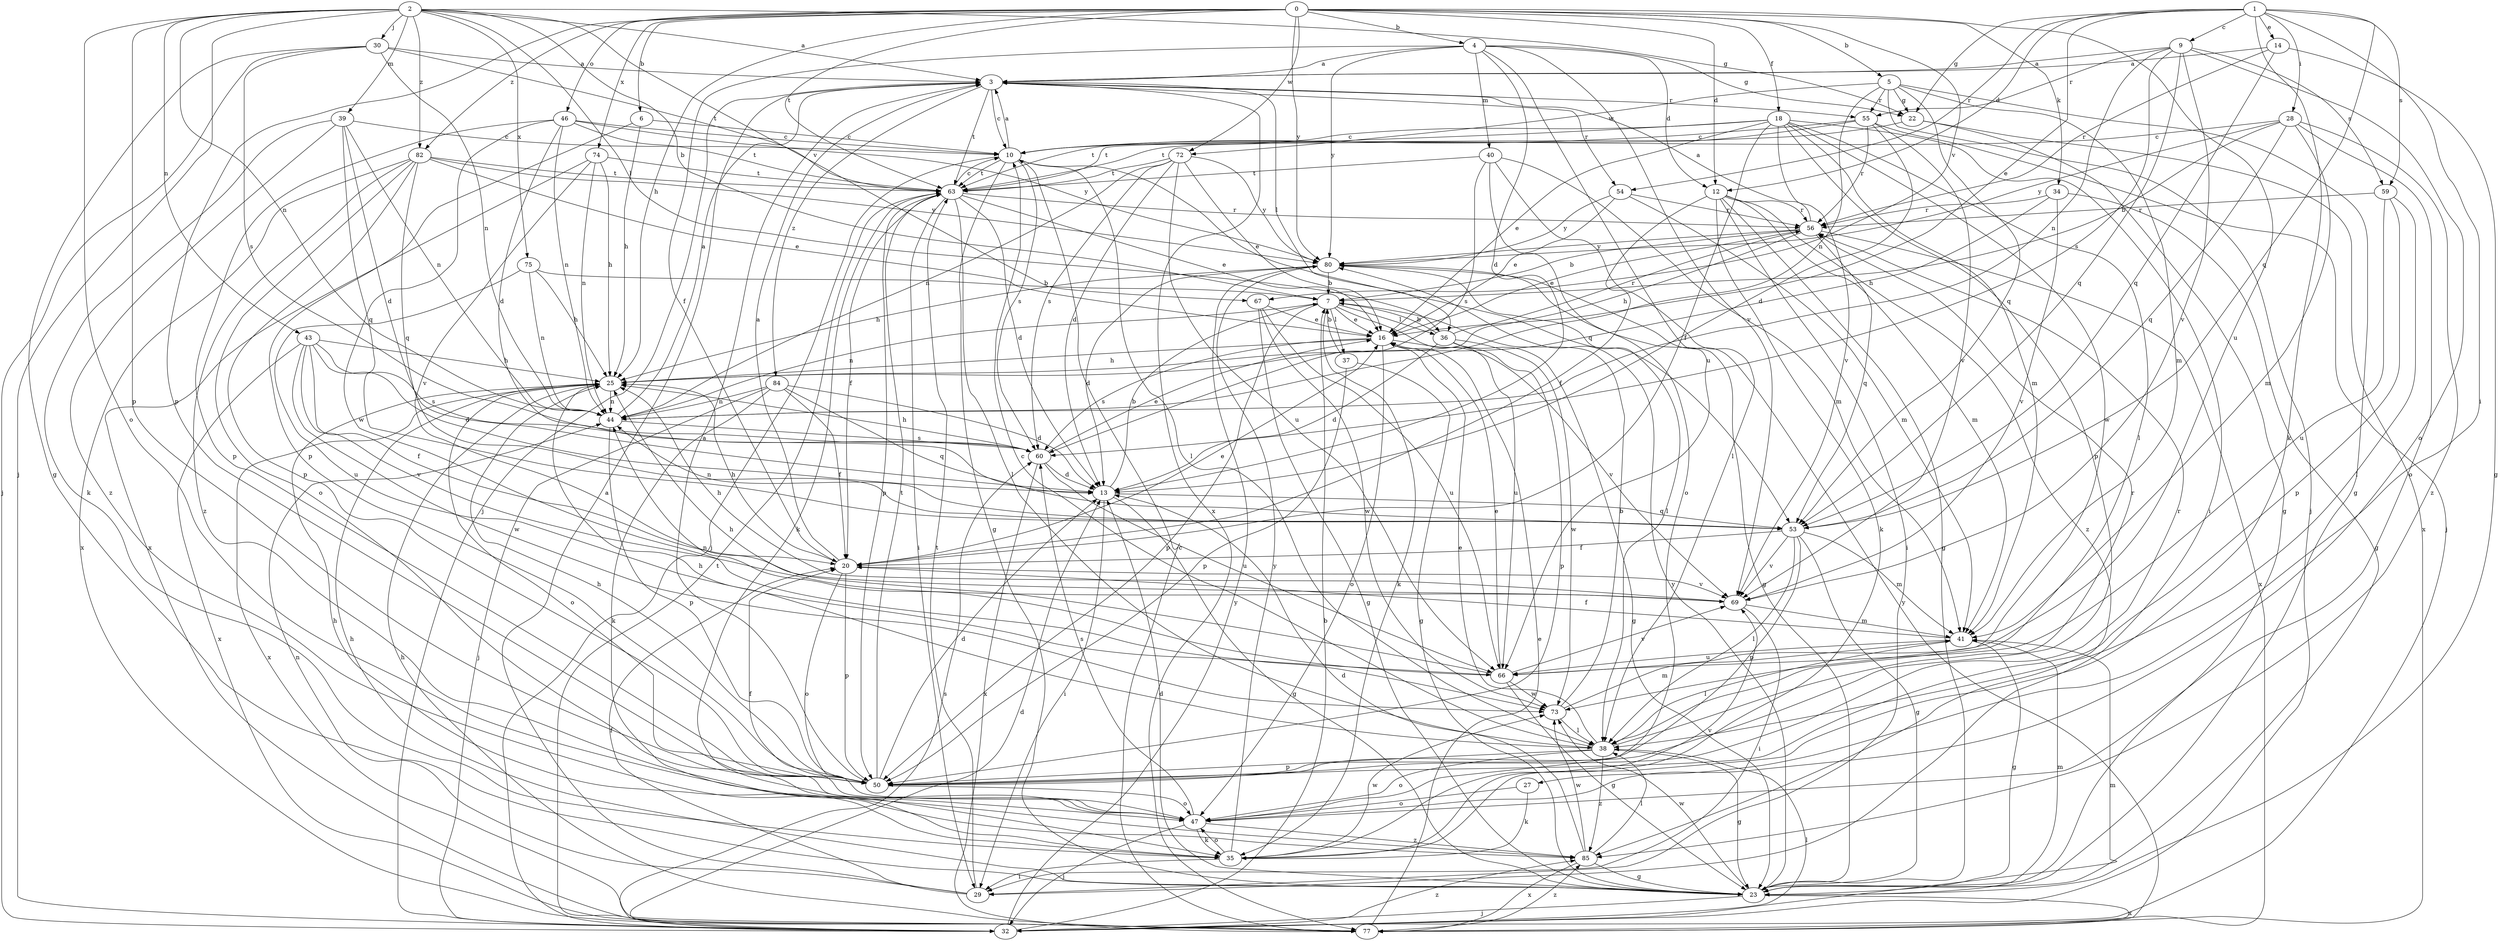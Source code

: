 strict digraph  {
0;
1;
2;
3;
4;
5;
6;
7;
9;
10;
12;
13;
14;
16;
18;
20;
22;
23;
25;
27;
28;
29;
30;
32;
34;
35;
36;
37;
38;
39;
40;
41;
43;
44;
46;
47;
50;
53;
54;
55;
56;
59;
60;
63;
66;
67;
69;
72;
73;
74;
75;
77;
80;
82;
84;
85;
0 -> 4  [label=b];
0 -> 5  [label=b];
0 -> 6  [label=b];
0 -> 12  [label=d];
0 -> 18  [label=f];
0 -> 25  [label=h];
0 -> 34  [label=k];
0 -> 46  [label=o];
0 -> 50  [label=p];
0 -> 63  [label=t];
0 -> 66  [label=u];
0 -> 67  [label=v];
0 -> 72  [label=w];
0 -> 74  [label=x];
0 -> 80  [label=y];
0 -> 82  [label=z];
1 -> 9  [label=c];
1 -> 12  [label=d];
1 -> 14  [label=e];
1 -> 16  [label=e];
1 -> 22  [label=g];
1 -> 27  [label=i];
1 -> 28  [label=i];
1 -> 35  [label=k];
1 -> 53  [label=q];
1 -> 54  [label=r];
1 -> 59  [label=s];
2 -> 3  [label=a];
2 -> 7  [label=b];
2 -> 22  [label=g];
2 -> 30  [label=j];
2 -> 32  [label=j];
2 -> 36  [label=l];
2 -> 39  [label=m];
2 -> 43  [label=n];
2 -> 44  [label=n];
2 -> 47  [label=o];
2 -> 50  [label=p];
2 -> 67  [label=v];
2 -> 75  [label=x];
2 -> 82  [label=z];
3 -> 10  [label=c];
3 -> 32  [label=j];
3 -> 36  [label=l];
3 -> 54  [label=r];
3 -> 55  [label=r];
3 -> 63  [label=t];
3 -> 77  [label=x];
3 -> 84  [label=z];
4 -> 3  [label=a];
4 -> 12  [label=d];
4 -> 13  [label=d];
4 -> 20  [label=f];
4 -> 22  [label=g];
4 -> 40  [label=m];
4 -> 66  [label=u];
4 -> 69  [label=v];
4 -> 80  [label=y];
5 -> 22  [label=g];
5 -> 23  [label=g];
5 -> 32  [label=j];
5 -> 41  [label=m];
5 -> 44  [label=n];
5 -> 53  [label=q];
5 -> 55  [label=r];
5 -> 72  [label=w];
6 -> 10  [label=c];
6 -> 25  [label=h];
6 -> 50  [label=p];
7 -> 16  [label=e];
7 -> 35  [label=k];
7 -> 36  [label=l];
7 -> 37  [label=l];
7 -> 44  [label=n];
7 -> 50  [label=p];
7 -> 66  [label=u];
9 -> 3  [label=a];
9 -> 44  [label=n];
9 -> 47  [label=o];
9 -> 53  [label=q];
9 -> 55  [label=r];
9 -> 59  [label=s];
9 -> 60  [label=s];
9 -> 69  [label=v];
10 -> 3  [label=a];
10 -> 23  [label=g];
10 -> 32  [label=j];
10 -> 38  [label=l];
10 -> 53  [label=q];
10 -> 60  [label=s];
10 -> 63  [label=t];
12 -> 20  [label=f];
12 -> 23  [label=g];
12 -> 29  [label=i];
12 -> 35  [label=k];
12 -> 41  [label=m];
12 -> 56  [label=r];
12 -> 85  [label=z];
13 -> 7  [label=b];
13 -> 23  [label=g];
13 -> 29  [label=i];
13 -> 53  [label=q];
14 -> 3  [label=a];
14 -> 23  [label=g];
14 -> 53  [label=q];
14 -> 56  [label=r];
16 -> 25  [label=h];
16 -> 47  [label=o];
16 -> 60  [label=s];
16 -> 69  [label=v];
18 -> 10  [label=c];
18 -> 16  [label=e];
18 -> 20  [label=f];
18 -> 29  [label=i];
18 -> 38  [label=l];
18 -> 41  [label=m];
18 -> 50  [label=p];
18 -> 63  [label=t];
18 -> 69  [label=v];
18 -> 73  [label=w];
20 -> 3  [label=a];
20 -> 16  [label=e];
20 -> 25  [label=h];
20 -> 47  [label=o];
20 -> 50  [label=p];
20 -> 69  [label=v];
22 -> 23  [label=g];
22 -> 63  [label=t];
22 -> 77  [label=x];
23 -> 13  [label=d];
23 -> 25  [label=h];
23 -> 32  [label=j];
23 -> 41  [label=m];
23 -> 73  [label=w];
23 -> 77  [label=x];
23 -> 80  [label=y];
25 -> 44  [label=n];
25 -> 47  [label=o];
25 -> 77  [label=x];
27 -> 35  [label=k];
27 -> 47  [label=o];
28 -> 7  [label=b];
28 -> 10  [label=c];
28 -> 41  [label=m];
28 -> 47  [label=o];
28 -> 53  [label=q];
28 -> 80  [label=y];
28 -> 85  [label=z];
29 -> 3  [label=a];
29 -> 20  [label=f];
29 -> 44  [label=n];
29 -> 63  [label=t];
30 -> 3  [label=a];
30 -> 23  [label=g];
30 -> 32  [label=j];
30 -> 44  [label=n];
30 -> 60  [label=s];
30 -> 63  [label=t];
32 -> 7  [label=b];
32 -> 13  [label=d];
32 -> 38  [label=l];
32 -> 41  [label=m];
32 -> 60  [label=s];
32 -> 63  [label=t];
32 -> 80  [label=y];
32 -> 85  [label=z];
34 -> 23  [label=g];
34 -> 25  [label=h];
34 -> 56  [label=r];
34 -> 69  [label=v];
35 -> 25  [label=h];
35 -> 29  [label=i];
35 -> 47  [label=o];
35 -> 69  [label=v];
35 -> 73  [label=w];
35 -> 80  [label=y];
36 -> 7  [label=b];
36 -> 13  [label=d];
36 -> 23  [label=g];
36 -> 50  [label=p];
36 -> 56  [label=r];
36 -> 73  [label=w];
37 -> 7  [label=b];
37 -> 23  [label=g];
37 -> 50  [label=p];
38 -> 10  [label=c];
38 -> 16  [label=e];
38 -> 23  [label=g];
38 -> 25  [label=h];
38 -> 47  [label=o];
38 -> 50  [label=p];
38 -> 56  [label=r];
38 -> 85  [label=z];
39 -> 10  [label=c];
39 -> 13  [label=d];
39 -> 35  [label=k];
39 -> 44  [label=n];
39 -> 53  [label=q];
39 -> 85  [label=z];
40 -> 38  [label=l];
40 -> 41  [label=m];
40 -> 47  [label=o];
40 -> 60  [label=s];
40 -> 63  [label=t];
41 -> 20  [label=f];
41 -> 23  [label=g];
41 -> 38  [label=l];
41 -> 66  [label=u];
43 -> 13  [label=d];
43 -> 20  [label=f];
43 -> 25  [label=h];
43 -> 60  [label=s];
43 -> 69  [label=v];
43 -> 73  [label=w];
43 -> 77  [label=x];
44 -> 3  [label=a];
44 -> 50  [label=p];
44 -> 60  [label=s];
46 -> 10  [label=c];
46 -> 13  [label=d];
46 -> 44  [label=n];
46 -> 50  [label=p];
46 -> 63  [label=t];
46 -> 73  [label=w];
46 -> 80  [label=y];
47 -> 20  [label=f];
47 -> 32  [label=j];
47 -> 35  [label=k];
47 -> 60  [label=s];
47 -> 85  [label=z];
50 -> 3  [label=a];
50 -> 13  [label=d];
50 -> 25  [label=h];
50 -> 47  [label=o];
50 -> 56  [label=r];
50 -> 63  [label=t];
53 -> 20  [label=f];
53 -> 23  [label=g];
53 -> 38  [label=l];
53 -> 41  [label=m];
53 -> 44  [label=n];
53 -> 50  [label=p];
53 -> 69  [label=v];
54 -> 16  [label=e];
54 -> 41  [label=m];
54 -> 56  [label=r];
54 -> 80  [label=y];
55 -> 10  [label=c];
55 -> 13  [label=d];
55 -> 32  [label=j];
55 -> 56  [label=r];
55 -> 63  [label=t];
55 -> 69  [label=v];
56 -> 3  [label=a];
56 -> 7  [label=b];
56 -> 16  [label=e];
56 -> 25  [label=h];
56 -> 53  [label=q];
56 -> 77  [label=x];
56 -> 80  [label=y];
59 -> 38  [label=l];
59 -> 50  [label=p];
59 -> 56  [label=r];
59 -> 66  [label=u];
60 -> 13  [label=d];
60 -> 16  [label=e];
60 -> 25  [label=h];
60 -> 66  [label=u];
60 -> 77  [label=x];
63 -> 10  [label=c];
63 -> 13  [label=d];
63 -> 16  [label=e];
63 -> 20  [label=f];
63 -> 29  [label=i];
63 -> 35  [label=k];
63 -> 38  [label=l];
63 -> 50  [label=p];
63 -> 56  [label=r];
66 -> 16  [label=e];
66 -> 23  [label=g];
66 -> 25  [label=h];
66 -> 44  [label=n];
66 -> 69  [label=v];
66 -> 73  [label=w];
67 -> 16  [label=e];
67 -> 23  [label=g];
67 -> 66  [label=u];
67 -> 73  [label=w];
69 -> 25  [label=h];
69 -> 29  [label=i];
69 -> 41  [label=m];
72 -> 13  [label=d];
72 -> 16  [label=e];
72 -> 44  [label=n];
72 -> 60  [label=s];
72 -> 63  [label=t];
72 -> 66  [label=u];
72 -> 80  [label=y];
73 -> 7  [label=b];
73 -> 38  [label=l];
73 -> 41  [label=m];
74 -> 25  [label=h];
74 -> 44  [label=n];
74 -> 63  [label=t];
74 -> 69  [label=v];
74 -> 77  [label=x];
75 -> 7  [label=b];
75 -> 25  [label=h];
75 -> 44  [label=n];
75 -> 66  [label=u];
77 -> 10  [label=c];
77 -> 16  [label=e];
77 -> 25  [label=h];
77 -> 80  [label=y];
77 -> 85  [label=z];
80 -> 7  [label=b];
80 -> 13  [label=d];
80 -> 23  [label=g];
80 -> 25  [label=h];
80 -> 38  [label=l];
82 -> 16  [label=e];
82 -> 47  [label=o];
82 -> 50  [label=p];
82 -> 53  [label=q];
82 -> 63  [label=t];
82 -> 77  [label=x];
82 -> 80  [label=y];
82 -> 85  [label=z];
84 -> 13  [label=d];
84 -> 20  [label=f];
84 -> 32  [label=j];
84 -> 35  [label=k];
84 -> 44  [label=n];
84 -> 53  [label=q];
85 -> 13  [label=d];
85 -> 23  [label=g];
85 -> 38  [label=l];
85 -> 73  [label=w];
85 -> 77  [label=x];
}
